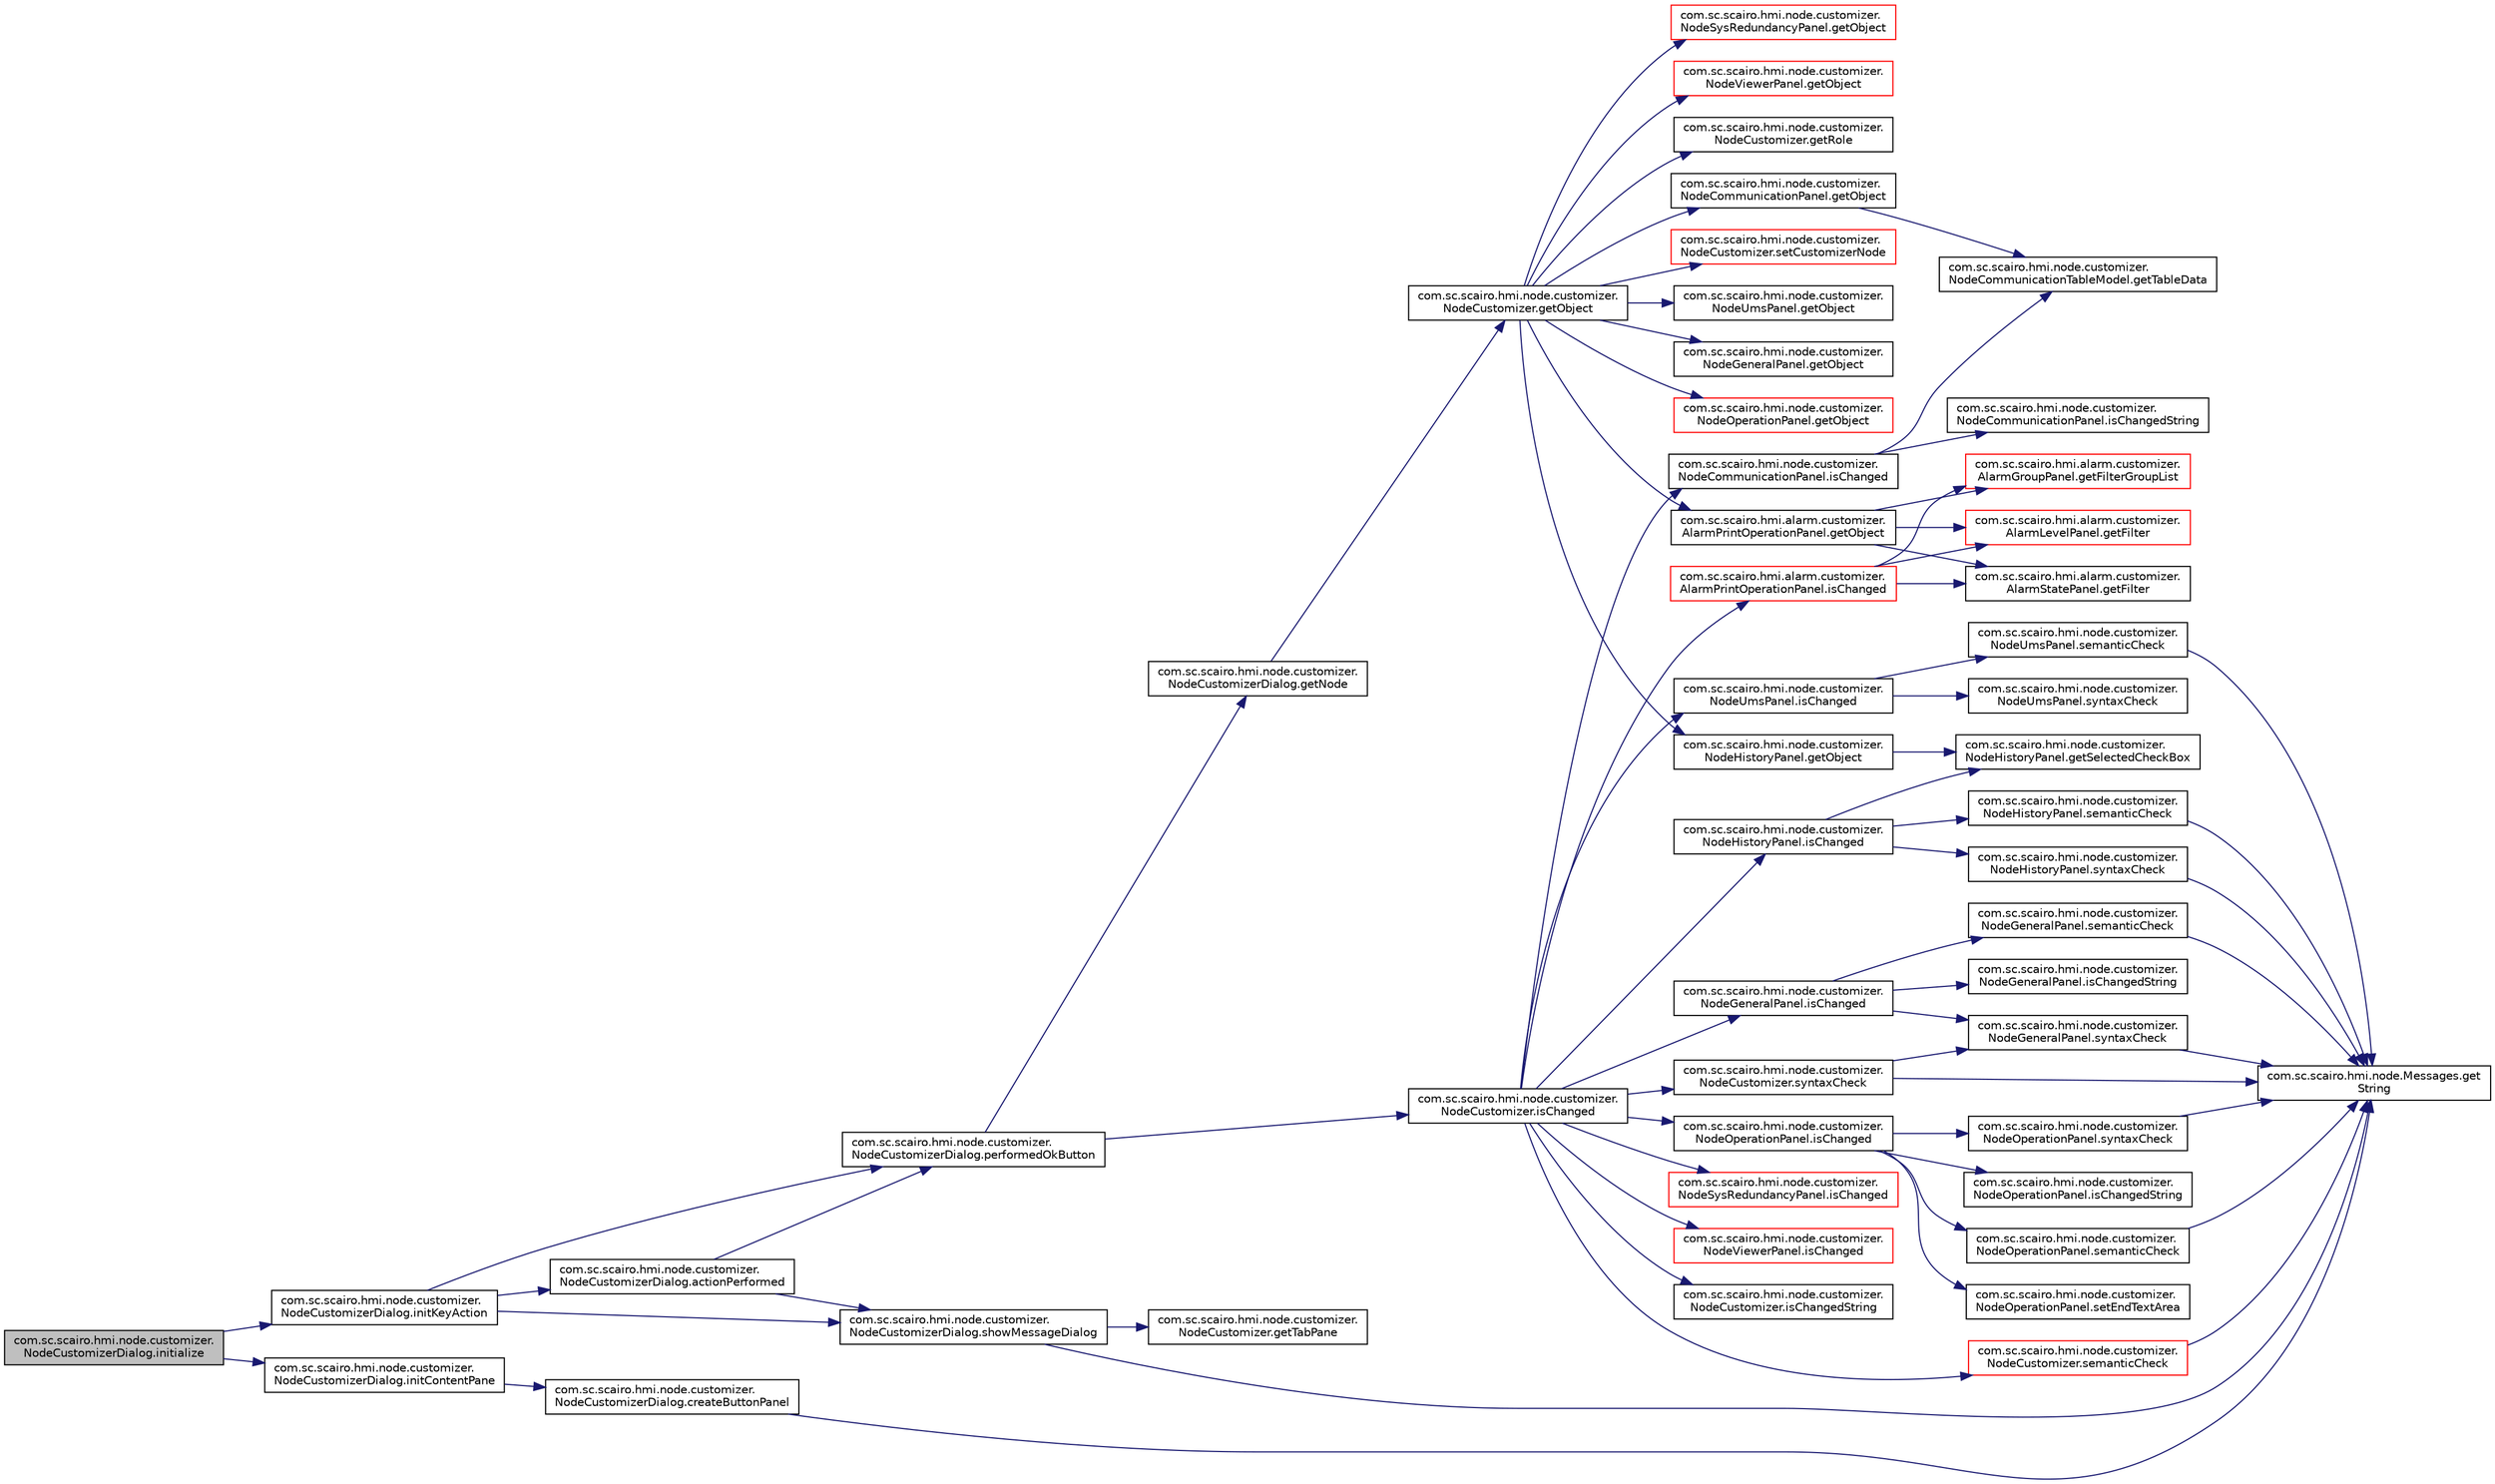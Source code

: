 digraph "com.sc.scairo.hmi.node.customizer.NodeCustomizerDialog.initialize"
{
 // LATEX_PDF_SIZE
  edge [fontname="Helvetica",fontsize="10",labelfontname="Helvetica",labelfontsize="10"];
  node [fontname="Helvetica",fontsize="10",shape=record];
  rankdir="LR";
  Node1 [label="com.sc.scairo.hmi.node.customizer.\lNodeCustomizerDialog.initialize",height=0.2,width=0.4,color="black", fillcolor="grey75", style="filled", fontcolor="black",tooltip=" "];
  Node1 -> Node2 [color="midnightblue",fontsize="10",style="solid",fontname="Helvetica"];
  Node2 [label="com.sc.scairo.hmi.node.customizer.\lNodeCustomizerDialog.initContentPane",height=0.2,width=0.4,color="black", fillcolor="white", style="filled",URL="$classcom_1_1sc_1_1scairo_1_1hmi_1_1node_1_1customizer_1_1_node_customizer_dialog.html#a4d71295a235f0c2a4e4adaa168316a44",tooltip=" "];
  Node2 -> Node3 [color="midnightblue",fontsize="10",style="solid",fontname="Helvetica"];
  Node3 [label="com.sc.scairo.hmi.node.customizer.\lNodeCustomizerDialog.createButtonPanel",height=0.2,width=0.4,color="black", fillcolor="white", style="filled",URL="$classcom_1_1sc_1_1scairo_1_1hmi_1_1node_1_1customizer_1_1_node_customizer_dialog.html#a62304becbe70688c525b93e9fd670eea",tooltip=" "];
  Node3 -> Node4 [color="midnightblue",fontsize="10",style="solid",fontname="Helvetica"];
  Node4 [label="com.sc.scairo.hmi.node.Messages.get\lString",height=0.2,width=0.4,color="black", fillcolor="white", style="filled",URL="$classcom_1_1sc_1_1scairo_1_1hmi_1_1node_1_1_messages.html#ab4e7491be07d986a8f4a586d2f837854",tooltip=" "];
  Node1 -> Node5 [color="midnightblue",fontsize="10",style="solid",fontname="Helvetica"];
  Node5 [label="com.sc.scairo.hmi.node.customizer.\lNodeCustomizerDialog.initKeyAction",height=0.2,width=0.4,color="black", fillcolor="white", style="filled",URL="$classcom_1_1sc_1_1scairo_1_1hmi_1_1node_1_1customizer_1_1_node_customizer_dialog.html#a091adbab969413eb43ae5f18cd262816",tooltip=" "];
  Node5 -> Node6 [color="midnightblue",fontsize="10",style="solid",fontname="Helvetica"];
  Node6 [label="com.sc.scairo.hmi.node.customizer.\lNodeCustomizerDialog.actionPerformed",height=0.2,width=0.4,color="black", fillcolor="white", style="filled",URL="$classcom_1_1sc_1_1scairo_1_1hmi_1_1node_1_1customizer_1_1_node_customizer_dialog.html#af2a0e6c179b2fa09814e9674fb934ce6",tooltip=" "];
  Node6 -> Node7 [color="midnightblue",fontsize="10",style="solid",fontname="Helvetica"];
  Node7 [label="com.sc.scairo.hmi.node.customizer.\lNodeCustomizerDialog.performedOkButton",height=0.2,width=0.4,color="black", fillcolor="white", style="filled",URL="$classcom_1_1sc_1_1scairo_1_1hmi_1_1node_1_1customizer_1_1_node_customizer_dialog.html#a459c55927a0c6fa4ab92ac2037c9cb00",tooltip=" "];
  Node7 -> Node8 [color="midnightblue",fontsize="10",style="solid",fontname="Helvetica"];
  Node8 [label="com.sc.scairo.hmi.node.customizer.\lNodeCustomizerDialog.getNode",height=0.2,width=0.4,color="black", fillcolor="white", style="filled",URL="$classcom_1_1sc_1_1scairo_1_1hmi_1_1node_1_1customizer_1_1_node_customizer_dialog.html#ad60d2b16c9229ecf6a353b05fe67920e",tooltip=" "];
  Node8 -> Node9 [color="midnightblue",fontsize="10",style="solid",fontname="Helvetica"];
  Node9 [label="com.sc.scairo.hmi.node.customizer.\lNodeCustomizer.getObject",height=0.2,width=0.4,color="black", fillcolor="white", style="filled",URL="$classcom_1_1sc_1_1scairo_1_1hmi_1_1node_1_1customizer_1_1_node_customizer.html#a5a80c4a487c5a15d5cbf10426200e13e",tooltip=" "];
  Node9 -> Node10 [color="midnightblue",fontsize="10",style="solid",fontname="Helvetica"];
  Node10 [label="com.sc.scairo.hmi.node.customizer.\lNodeUmsPanel.getObject",height=0.2,width=0.4,color="black", fillcolor="white", style="filled",URL="$classcom_1_1sc_1_1scairo_1_1hmi_1_1node_1_1customizer_1_1_node_ums_panel.html#a7cc75e1bd149fe0ea3de7468a6a74d2a",tooltip=" "];
  Node9 -> Node11 [color="midnightblue",fontsize="10",style="solid",fontname="Helvetica"];
  Node11 [label="com.sc.scairo.hmi.node.customizer.\lNodeGeneralPanel.getObject",height=0.2,width=0.4,color="black", fillcolor="white", style="filled",URL="$classcom_1_1sc_1_1scairo_1_1hmi_1_1node_1_1customizer_1_1_node_general_panel.html#af363c6f3041e15dee70d62898e30a7d1",tooltip=" "];
  Node9 -> Node12 [color="midnightblue",fontsize="10",style="solid",fontname="Helvetica"];
  Node12 [label="com.sc.scairo.hmi.node.customizer.\lNodeCommunicationPanel.getObject",height=0.2,width=0.4,color="black", fillcolor="white", style="filled",URL="$classcom_1_1sc_1_1scairo_1_1hmi_1_1node_1_1customizer_1_1_node_communication_panel.html#a49ee32a878bd8a09dc0b8279c960a6c1",tooltip=" "];
  Node12 -> Node13 [color="midnightblue",fontsize="10",style="solid",fontname="Helvetica"];
  Node13 [label="com.sc.scairo.hmi.node.customizer.\lNodeCommunicationTableModel.getTableData",height=0.2,width=0.4,color="black", fillcolor="white", style="filled",URL="$classcom_1_1sc_1_1scairo_1_1hmi_1_1node_1_1customizer_1_1_node_communication_table_model.html#a0f8b8fe21da038001a39184b59a7feea",tooltip=" "];
  Node9 -> Node14 [color="midnightblue",fontsize="10",style="solid",fontname="Helvetica"];
  Node14 [label="com.sc.scairo.hmi.node.customizer.\lNodeHistoryPanel.getObject",height=0.2,width=0.4,color="black", fillcolor="white", style="filled",URL="$classcom_1_1sc_1_1scairo_1_1hmi_1_1node_1_1customizer_1_1_node_history_panel.html#aa332b95b8c97a0490b64441bf228e8f9",tooltip=" "];
  Node14 -> Node15 [color="midnightblue",fontsize="10",style="solid",fontname="Helvetica"];
  Node15 [label="com.sc.scairo.hmi.node.customizer.\lNodeHistoryPanel.getSelectedCheckBox",height=0.2,width=0.4,color="black", fillcolor="white", style="filled",URL="$classcom_1_1sc_1_1scairo_1_1hmi_1_1node_1_1customizer_1_1_node_history_panel.html#a1e5c9984e82510d8d6cfa0a9d52399a4",tooltip=" "];
  Node9 -> Node16 [color="midnightblue",fontsize="10",style="solid",fontname="Helvetica"];
  Node16 [label="com.sc.scairo.hmi.node.customizer.\lNodeOperationPanel.getObject",height=0.2,width=0.4,color="red", fillcolor="white", style="filled",URL="$classcom_1_1sc_1_1scairo_1_1hmi_1_1node_1_1customizer_1_1_node_operation_panel.html#a87cdabbcc1fcadb6305a99833eb83322",tooltip=" "];
  Node9 -> Node20 [color="midnightblue",fontsize="10",style="solid",fontname="Helvetica"];
  Node20 [label="com.sc.scairo.hmi.alarm.customizer.\lAlarmPrintOperationPanel.getObject",height=0.2,width=0.4,color="black", fillcolor="white", style="filled",URL="$classcom_1_1sc_1_1scairo_1_1hmi_1_1alarm_1_1customizer_1_1_alarm_print_operation_panel.html#ae718082d56e9151fd73062542dba0799",tooltip=" "];
  Node20 -> Node21 [color="midnightblue",fontsize="10",style="solid",fontname="Helvetica"];
  Node21 [label="com.sc.scairo.hmi.alarm.customizer.\lAlarmLevelPanel.getFilter",height=0.2,width=0.4,color="red", fillcolor="white", style="filled",URL="$classcom_1_1sc_1_1scairo_1_1hmi_1_1alarm_1_1customizer_1_1_alarm_level_panel.html#ac4bed0508d856dd7b2cdb13ef7f72711",tooltip=" "];
  Node20 -> Node23 [color="midnightblue",fontsize="10",style="solid",fontname="Helvetica"];
  Node23 [label="com.sc.scairo.hmi.alarm.customizer.\lAlarmStatePanel.getFilter",height=0.2,width=0.4,color="black", fillcolor="white", style="filled",URL="$classcom_1_1sc_1_1scairo_1_1hmi_1_1alarm_1_1customizer_1_1_alarm_state_panel.html#a421ccb2deb30192cb44f6afe24c7bc82",tooltip=" "];
  Node20 -> Node24 [color="midnightblue",fontsize="10",style="solid",fontname="Helvetica"];
  Node24 [label="com.sc.scairo.hmi.alarm.customizer.\lAlarmGroupPanel.getFilterGroupList",height=0.2,width=0.4,color="red", fillcolor="white", style="filled",URL="$classcom_1_1sc_1_1scairo_1_1hmi_1_1alarm_1_1customizer_1_1_alarm_group_panel.html#af30abed1fce8df631000fe3c4448c673",tooltip=" "];
  Node9 -> Node26 [color="midnightblue",fontsize="10",style="solid",fontname="Helvetica"];
  Node26 [label="com.sc.scairo.hmi.node.customizer.\lNodeSysRedundancyPanel.getObject",height=0.2,width=0.4,color="red", fillcolor="white", style="filled",URL="$classcom_1_1sc_1_1scairo_1_1hmi_1_1node_1_1customizer_1_1_node_sys_redundancy_panel.html#a055502154c569315837a75be95a5311f",tooltip=" "];
  Node9 -> Node28 [color="midnightblue",fontsize="10",style="solid",fontname="Helvetica"];
  Node28 [label="com.sc.scairo.hmi.node.customizer.\lNodeViewerPanel.getObject",height=0.2,width=0.4,color="red", fillcolor="white", style="filled",URL="$classcom_1_1sc_1_1scairo_1_1hmi_1_1node_1_1customizer_1_1_node_viewer_panel.html#abec0b33df3c94bc1fb7443da2e95064e",tooltip=" "];
  Node9 -> Node30 [color="midnightblue",fontsize="10",style="solid",fontname="Helvetica"];
  Node30 [label="com.sc.scairo.hmi.node.customizer.\lNodeCustomizer.getRole",height=0.2,width=0.4,color="black", fillcolor="white", style="filled",URL="$classcom_1_1sc_1_1scairo_1_1hmi_1_1node_1_1customizer_1_1_node_customizer.html#a88ba673eaa0614442cd6d653a5a8719a",tooltip=" "];
  Node9 -> Node31 [color="midnightblue",fontsize="10",style="solid",fontname="Helvetica"];
  Node31 [label="com.sc.scairo.hmi.node.customizer.\lNodeCustomizer.setCustomizerNode",height=0.2,width=0.4,color="red", fillcolor="white", style="filled",URL="$classcom_1_1sc_1_1scairo_1_1hmi_1_1node_1_1customizer_1_1_node_customizer.html#a9dfa2226467f970f7b26dfd29654c200",tooltip=" "];
  Node7 -> Node33 [color="midnightblue",fontsize="10",style="solid",fontname="Helvetica"];
  Node33 [label="com.sc.scairo.hmi.node.customizer.\lNodeCustomizer.isChanged",height=0.2,width=0.4,color="black", fillcolor="white", style="filled",URL="$classcom_1_1sc_1_1scairo_1_1hmi_1_1node_1_1customizer_1_1_node_customizer.html#a1f59bcea169e6879b500a14bf8ca8f57",tooltip=" "];
  Node33 -> Node34 [color="midnightblue",fontsize="10",style="solid",fontname="Helvetica"];
  Node34 [label="com.sc.scairo.hmi.node.customizer.\lNodeUmsPanel.isChanged",height=0.2,width=0.4,color="black", fillcolor="white", style="filled",URL="$classcom_1_1sc_1_1scairo_1_1hmi_1_1node_1_1customizer_1_1_node_ums_panel.html#aabc4bdbd455c9db22f64c6f8d234d6fd",tooltip=" "];
  Node34 -> Node35 [color="midnightblue",fontsize="10",style="solid",fontname="Helvetica"];
  Node35 [label="com.sc.scairo.hmi.node.customizer.\lNodeUmsPanel.semanticCheck",height=0.2,width=0.4,color="black", fillcolor="white", style="filled",URL="$classcom_1_1sc_1_1scairo_1_1hmi_1_1node_1_1customizer_1_1_node_ums_panel.html#a7cf036b82416faab9afc1c6b0203d432",tooltip=" "];
  Node35 -> Node4 [color="midnightblue",fontsize="10",style="solid",fontname="Helvetica"];
  Node34 -> Node36 [color="midnightblue",fontsize="10",style="solid",fontname="Helvetica"];
  Node36 [label="com.sc.scairo.hmi.node.customizer.\lNodeUmsPanel.syntaxCheck",height=0.2,width=0.4,color="black", fillcolor="white", style="filled",URL="$classcom_1_1sc_1_1scairo_1_1hmi_1_1node_1_1customizer_1_1_node_ums_panel.html#aa495e4f4eb3540810c356cfbce1d4415",tooltip=" "];
  Node33 -> Node37 [color="midnightblue",fontsize="10",style="solid",fontname="Helvetica"];
  Node37 [label="com.sc.scairo.hmi.node.customizer.\lNodeGeneralPanel.isChanged",height=0.2,width=0.4,color="black", fillcolor="white", style="filled",URL="$classcom_1_1sc_1_1scairo_1_1hmi_1_1node_1_1customizer_1_1_node_general_panel.html#a51fd8f07d3c6d3fbd0ae9f8b8efab7d4",tooltip=" "];
  Node37 -> Node38 [color="midnightblue",fontsize="10",style="solid",fontname="Helvetica"];
  Node38 [label="com.sc.scairo.hmi.node.customizer.\lNodeGeneralPanel.isChangedString",height=0.2,width=0.4,color="black", fillcolor="white", style="filled",URL="$classcom_1_1sc_1_1scairo_1_1hmi_1_1node_1_1customizer_1_1_node_general_panel.html#a2909d8944a12370e1d4797d7de629376",tooltip=" "];
  Node37 -> Node39 [color="midnightblue",fontsize="10",style="solid",fontname="Helvetica"];
  Node39 [label="com.sc.scairo.hmi.node.customizer.\lNodeGeneralPanel.semanticCheck",height=0.2,width=0.4,color="black", fillcolor="white", style="filled",URL="$classcom_1_1sc_1_1scairo_1_1hmi_1_1node_1_1customizer_1_1_node_general_panel.html#a489a993b1fe333ba04056c63c08bf5cb",tooltip=" "];
  Node39 -> Node4 [color="midnightblue",fontsize="10",style="solid",fontname="Helvetica"];
  Node37 -> Node40 [color="midnightblue",fontsize="10",style="solid",fontname="Helvetica"];
  Node40 [label="com.sc.scairo.hmi.node.customizer.\lNodeGeneralPanel.syntaxCheck",height=0.2,width=0.4,color="black", fillcolor="white", style="filled",URL="$classcom_1_1sc_1_1scairo_1_1hmi_1_1node_1_1customizer_1_1_node_general_panel.html#ae07f2ddc32141e958284163ea72c4912",tooltip=" "];
  Node40 -> Node4 [color="midnightblue",fontsize="10",style="solid",fontname="Helvetica"];
  Node33 -> Node41 [color="midnightblue",fontsize="10",style="solid",fontname="Helvetica"];
  Node41 [label="com.sc.scairo.hmi.node.customizer.\lNodeHistoryPanel.isChanged",height=0.2,width=0.4,color="black", fillcolor="white", style="filled",URL="$classcom_1_1sc_1_1scairo_1_1hmi_1_1node_1_1customizer_1_1_node_history_panel.html#acfdf4b6db93cd552ec1420cdcc342069",tooltip=" "];
  Node41 -> Node15 [color="midnightblue",fontsize="10",style="solid",fontname="Helvetica"];
  Node41 -> Node42 [color="midnightblue",fontsize="10",style="solid",fontname="Helvetica"];
  Node42 [label="com.sc.scairo.hmi.node.customizer.\lNodeHistoryPanel.semanticCheck",height=0.2,width=0.4,color="black", fillcolor="white", style="filled",URL="$classcom_1_1sc_1_1scairo_1_1hmi_1_1node_1_1customizer_1_1_node_history_panel.html#a3ce6c7d88ab8e2929a9dcef25ee86370",tooltip=" "];
  Node42 -> Node4 [color="midnightblue",fontsize="10",style="solid",fontname="Helvetica"];
  Node41 -> Node43 [color="midnightblue",fontsize="10",style="solid",fontname="Helvetica"];
  Node43 [label="com.sc.scairo.hmi.node.customizer.\lNodeHistoryPanel.syntaxCheck",height=0.2,width=0.4,color="black", fillcolor="white", style="filled",URL="$classcom_1_1sc_1_1scairo_1_1hmi_1_1node_1_1customizer_1_1_node_history_panel.html#ae0217fcf32a1bff530bcff90a36489e8",tooltip=" "];
  Node43 -> Node4 [color="midnightblue",fontsize="10",style="solid",fontname="Helvetica"];
  Node33 -> Node44 [color="midnightblue",fontsize="10",style="solid",fontname="Helvetica"];
  Node44 [label="com.sc.scairo.hmi.node.customizer.\lNodeCommunicationPanel.isChanged",height=0.2,width=0.4,color="black", fillcolor="white", style="filled",URL="$classcom_1_1sc_1_1scairo_1_1hmi_1_1node_1_1customizer_1_1_node_communication_panel.html#a3848ce3f439f0b6731dca9eb203dbee3",tooltip=" "];
  Node44 -> Node13 [color="midnightblue",fontsize="10",style="solid",fontname="Helvetica"];
  Node44 -> Node45 [color="midnightblue",fontsize="10",style="solid",fontname="Helvetica"];
  Node45 [label="com.sc.scairo.hmi.node.customizer.\lNodeCommunicationPanel.isChangedString",height=0.2,width=0.4,color="black", fillcolor="white", style="filled",URL="$classcom_1_1sc_1_1scairo_1_1hmi_1_1node_1_1customizer_1_1_node_communication_panel.html#ad6a817ce66222c44e8c0e63fe4da76dc",tooltip=" "];
  Node33 -> Node46 [color="midnightblue",fontsize="10",style="solid",fontname="Helvetica"];
  Node46 [label="com.sc.scairo.hmi.node.customizer.\lNodeOperationPanel.isChanged",height=0.2,width=0.4,color="black", fillcolor="white", style="filled",URL="$classcom_1_1sc_1_1scairo_1_1hmi_1_1node_1_1customizer_1_1_node_operation_panel.html#a4f88c1d377b7d3326a9fc84389cd2e68",tooltip=" "];
  Node46 -> Node47 [color="midnightblue",fontsize="10",style="solid",fontname="Helvetica"];
  Node47 [label="com.sc.scairo.hmi.node.customizer.\lNodeOperationPanel.isChangedString",height=0.2,width=0.4,color="black", fillcolor="white", style="filled",URL="$classcom_1_1sc_1_1scairo_1_1hmi_1_1node_1_1customizer_1_1_node_operation_panel.html#a32d1b11303eb5f56ca9e54f043d92ba3",tooltip=" "];
  Node46 -> Node48 [color="midnightblue",fontsize="10",style="solid",fontname="Helvetica"];
  Node48 [label="com.sc.scairo.hmi.node.customizer.\lNodeOperationPanel.semanticCheck",height=0.2,width=0.4,color="black", fillcolor="white", style="filled",URL="$classcom_1_1sc_1_1scairo_1_1hmi_1_1node_1_1customizer_1_1_node_operation_panel.html#a0c118b383102efc9f57e4c79c982eb3f",tooltip=" "];
  Node48 -> Node4 [color="midnightblue",fontsize="10",style="solid",fontname="Helvetica"];
  Node46 -> Node49 [color="midnightblue",fontsize="10",style="solid",fontname="Helvetica"];
  Node49 [label="com.sc.scairo.hmi.node.customizer.\lNodeOperationPanel.setEndTextArea",height=0.2,width=0.4,color="black", fillcolor="white", style="filled",URL="$classcom_1_1sc_1_1scairo_1_1hmi_1_1node_1_1customizer_1_1_node_operation_panel.html#adc348717aed60ef0f9fa44eeae93af13",tooltip=" "];
  Node46 -> Node50 [color="midnightblue",fontsize="10",style="solid",fontname="Helvetica"];
  Node50 [label="com.sc.scairo.hmi.node.customizer.\lNodeOperationPanel.syntaxCheck",height=0.2,width=0.4,color="black", fillcolor="white", style="filled",URL="$classcom_1_1sc_1_1scairo_1_1hmi_1_1node_1_1customizer_1_1_node_operation_panel.html#a14d3645864a21646271a32cb4e67f4e3",tooltip=" "];
  Node50 -> Node4 [color="midnightblue",fontsize="10",style="solid",fontname="Helvetica"];
  Node33 -> Node51 [color="midnightblue",fontsize="10",style="solid",fontname="Helvetica"];
  Node51 [label="com.sc.scairo.hmi.alarm.customizer.\lAlarmPrintOperationPanel.isChanged",height=0.2,width=0.4,color="red", fillcolor="white", style="filled",URL="$classcom_1_1sc_1_1scairo_1_1hmi_1_1alarm_1_1customizer_1_1_alarm_print_operation_panel.html#a154182a64ee9b10bde515cc51a590f02",tooltip=" "];
  Node51 -> Node21 [color="midnightblue",fontsize="10",style="solid",fontname="Helvetica"];
  Node51 -> Node23 [color="midnightblue",fontsize="10",style="solid",fontname="Helvetica"];
  Node51 -> Node24 [color="midnightblue",fontsize="10",style="solid",fontname="Helvetica"];
  Node33 -> Node55 [color="midnightblue",fontsize="10",style="solid",fontname="Helvetica"];
  Node55 [label="com.sc.scairo.hmi.node.customizer.\lNodeSysRedundancyPanel.isChanged",height=0.2,width=0.4,color="red", fillcolor="white", style="filled",URL="$classcom_1_1sc_1_1scairo_1_1hmi_1_1node_1_1customizer_1_1_node_sys_redundancy_panel.html#ae8f2186e6b9f5e91b2e1549847586814",tooltip=" "];
  Node33 -> Node59 [color="midnightblue",fontsize="10",style="solid",fontname="Helvetica"];
  Node59 [label="com.sc.scairo.hmi.node.customizer.\lNodeViewerPanel.isChanged",height=0.2,width=0.4,color="red", fillcolor="white", style="filled",URL="$classcom_1_1sc_1_1scairo_1_1hmi_1_1node_1_1customizer_1_1_node_viewer_panel.html#ada9ee24f51f27c06cdd994328f92225a",tooltip=" "];
  Node33 -> Node71 [color="midnightblue",fontsize="10",style="solid",fontname="Helvetica"];
  Node71 [label="com.sc.scairo.hmi.node.customizer.\lNodeCustomizer.isChangedString",height=0.2,width=0.4,color="black", fillcolor="white", style="filled",URL="$classcom_1_1sc_1_1scairo_1_1hmi_1_1node_1_1customizer_1_1_node_customizer.html#a368be8d4cda3ab7640686db60044ef47",tooltip=" "];
  Node33 -> Node72 [color="midnightblue",fontsize="10",style="solid",fontname="Helvetica"];
  Node72 [label="com.sc.scairo.hmi.node.customizer.\lNodeCustomizer.semanticCheck",height=0.2,width=0.4,color="red", fillcolor="white", style="filled",URL="$classcom_1_1sc_1_1scairo_1_1hmi_1_1node_1_1customizer_1_1_node_customizer.html#a14192472d25fd131118e70c52284e1c7",tooltip=" "];
  Node72 -> Node4 [color="midnightblue",fontsize="10",style="solid",fontname="Helvetica"];
  Node33 -> Node75 [color="midnightblue",fontsize="10",style="solid",fontname="Helvetica"];
  Node75 [label="com.sc.scairo.hmi.node.customizer.\lNodeCustomizer.syntaxCheck",height=0.2,width=0.4,color="black", fillcolor="white", style="filled",URL="$classcom_1_1sc_1_1scairo_1_1hmi_1_1node_1_1customizer_1_1_node_customizer.html#a03d65cdea34ca47fb964b53184b96faa",tooltip=" "];
  Node75 -> Node4 [color="midnightblue",fontsize="10",style="solid",fontname="Helvetica"];
  Node75 -> Node40 [color="midnightblue",fontsize="10",style="solid",fontname="Helvetica"];
  Node6 -> Node76 [color="midnightblue",fontsize="10",style="solid",fontname="Helvetica"];
  Node76 [label="com.sc.scairo.hmi.node.customizer.\lNodeCustomizerDialog.showMessageDialog",height=0.2,width=0.4,color="black", fillcolor="white", style="filled",URL="$classcom_1_1sc_1_1scairo_1_1hmi_1_1node_1_1customizer_1_1_node_customizer_dialog.html#a25cde4d8779cc933bcd8f03e41bf01c7",tooltip=" "];
  Node76 -> Node4 [color="midnightblue",fontsize="10",style="solid",fontname="Helvetica"];
  Node76 -> Node77 [color="midnightblue",fontsize="10",style="solid",fontname="Helvetica"];
  Node77 [label="com.sc.scairo.hmi.node.customizer.\lNodeCustomizer.getTabPane",height=0.2,width=0.4,color="black", fillcolor="white", style="filled",URL="$classcom_1_1sc_1_1scairo_1_1hmi_1_1node_1_1customizer_1_1_node_customizer.html#a4e6705ade4e140983eba72d50d94cd6d",tooltip=" "];
  Node5 -> Node7 [color="midnightblue",fontsize="10",style="solid",fontname="Helvetica"];
  Node5 -> Node76 [color="midnightblue",fontsize="10",style="solid",fontname="Helvetica"];
}
